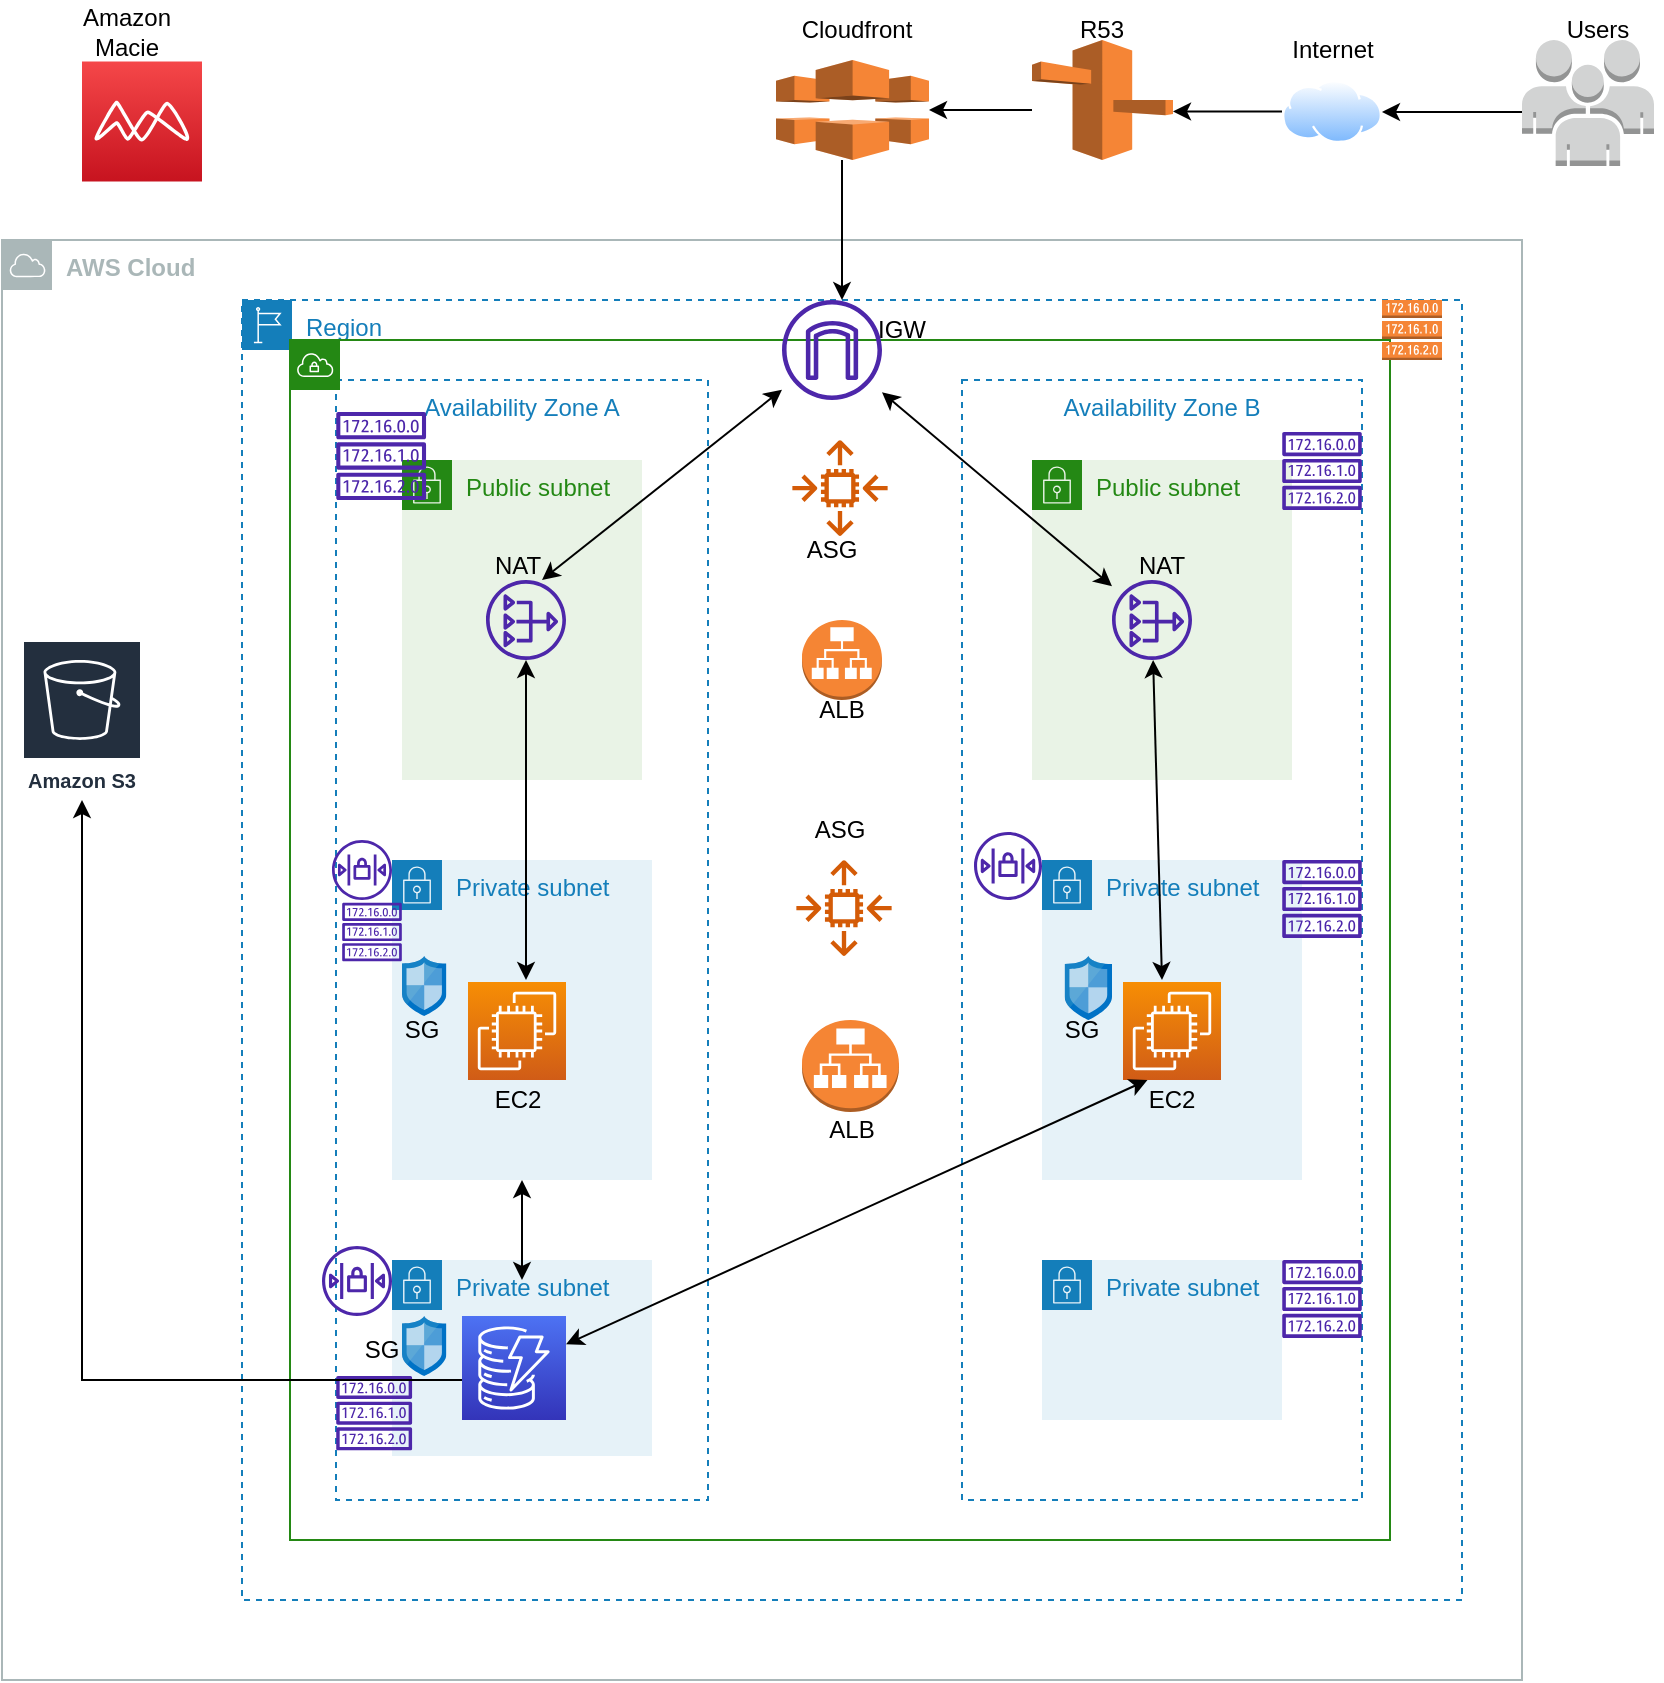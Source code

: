 <mxfile version="20.8.20" type="github">
  <diagram name="Page-1" id="u2mX1ZMJJqiqoen1atFR">
    <mxGraphModel dx="1050" dy="573" grid="1" gridSize="10" guides="1" tooltips="1" connect="1" arrows="1" fold="1" page="1" pageScale="1" pageWidth="850" pageHeight="1100" math="0" shadow="0">
      <root>
        <mxCell id="0" />
        <mxCell id="1" parent="0" />
        <mxCell id="ey4Ps0-o6KJW8vAUeC8F-2" value="AWS Cloud" style="sketch=0;outlineConnect=0;gradientColor=none;html=1;whiteSpace=wrap;fontSize=12;fontStyle=1;shape=mxgraph.aws4.group;grIcon=mxgraph.aws4.group_aws_cloud;strokeColor=#AAB7B8;fillColor=none;verticalAlign=top;align=left;spacingLeft=30;fontColor=#AAB7B8;dashed=0;" vertex="1" parent="1">
          <mxGeometry y="120" width="760" height="720" as="geometry" />
        </mxCell>
        <mxCell id="ey4Ps0-o6KJW8vAUeC8F-3" value="Region" style="points=[[0,0],[0.25,0],[0.5,0],[0.75,0],[1,0],[1,0.25],[1,0.5],[1,0.75],[1,1],[0.75,1],[0.5,1],[0.25,1],[0,1],[0,0.75],[0,0.5],[0,0.25]];outlineConnect=0;gradientColor=none;html=1;whiteSpace=wrap;fontSize=12;fontStyle=0;container=1;pointerEvents=0;collapsible=0;recursiveResize=0;shape=mxgraph.aws4.group;grIcon=mxgraph.aws4.group_region;strokeColor=#147EBA;fillColor=none;verticalAlign=top;align=left;spacingLeft=30;fontColor=#147EBA;dashed=1;" vertex="1" parent="1">
          <mxGeometry x="120" y="150" width="610" height="650" as="geometry" />
        </mxCell>
        <mxCell id="ey4Ps0-o6KJW8vAUeC8F-5" value="Availability Zone B" style="fillColor=none;strokeColor=#147EBA;dashed=1;verticalAlign=top;fontStyle=0;fontColor=#147EBA;" vertex="1" parent="ey4Ps0-o6KJW8vAUeC8F-3">
          <mxGeometry x="360" y="40" width="200" height="560" as="geometry" />
        </mxCell>
        <mxCell id="ey4Ps0-o6KJW8vAUeC8F-4" value="Availability Zone A" style="fillColor=none;strokeColor=#147EBA;dashed=1;verticalAlign=top;fontStyle=0;fontColor=#147EBA;" vertex="1" parent="ey4Ps0-o6KJW8vAUeC8F-3">
          <mxGeometry x="47" y="40" width="186" height="560" as="geometry" />
        </mxCell>
        <mxCell id="ey4Ps0-o6KJW8vAUeC8F-7" value="Public subnet" style="points=[[0,0],[0.25,0],[0.5,0],[0.75,0],[1,0],[1,0.25],[1,0.5],[1,0.75],[1,1],[0.75,1],[0.5,1],[0.25,1],[0,1],[0,0.75],[0,0.5],[0,0.25]];outlineConnect=0;gradientColor=none;html=1;whiteSpace=wrap;fontSize=12;fontStyle=0;container=1;pointerEvents=0;collapsible=0;recursiveResize=0;shape=mxgraph.aws4.group;grIcon=mxgraph.aws4.group_security_group;grStroke=0;strokeColor=#248814;fillColor=#E9F3E6;verticalAlign=top;align=left;spacingLeft=30;fontColor=#248814;dashed=0;" vertex="1" parent="ey4Ps0-o6KJW8vAUeC8F-3">
          <mxGeometry x="80" y="80" width="120" height="160" as="geometry" />
        </mxCell>
        <mxCell id="ey4Ps0-o6KJW8vAUeC8F-27" value="" style="sketch=0;outlineConnect=0;fontColor=#232F3E;gradientColor=none;fillColor=#4D27AA;strokeColor=none;dashed=0;verticalLabelPosition=bottom;verticalAlign=top;align=center;html=1;fontSize=12;fontStyle=0;aspect=fixed;pointerEvents=1;shape=mxgraph.aws4.nat_gateway;" vertex="1" parent="ey4Ps0-o6KJW8vAUeC8F-7">
          <mxGeometry x="42" y="60" width="40" height="40" as="geometry" />
        </mxCell>
        <mxCell id="ey4Ps0-o6KJW8vAUeC8F-36" value="" style="endArrow=classic;startArrow=classic;html=1;rounded=0;" edge="1" parent="ey4Ps0-o6KJW8vAUeC8F-7" target="ey4Ps0-o6KJW8vAUeC8F-18">
          <mxGeometry width="50" height="50" relative="1" as="geometry">
            <mxPoint x="70" y="60" as="sourcePoint" />
            <mxPoint x="120" y="10" as="targetPoint" />
          </mxGeometry>
        </mxCell>
        <mxCell id="ey4Ps0-o6KJW8vAUeC8F-9" value="Public subnet" style="points=[[0,0],[0.25,0],[0.5,0],[0.75,0],[1,0],[1,0.25],[1,0.5],[1,0.75],[1,1],[0.75,1],[0.5,1],[0.25,1],[0,1],[0,0.75],[0,0.5],[0,0.25]];outlineConnect=0;gradientColor=none;html=1;whiteSpace=wrap;fontSize=12;fontStyle=0;container=1;pointerEvents=0;collapsible=0;recursiveResize=0;shape=mxgraph.aws4.group;grIcon=mxgraph.aws4.group_security_group;grStroke=0;strokeColor=#248814;fillColor=#E9F3E6;verticalAlign=top;align=left;spacingLeft=30;fontColor=#248814;dashed=0;" vertex="1" parent="ey4Ps0-o6KJW8vAUeC8F-3">
          <mxGeometry x="395" y="80" width="130" height="160" as="geometry" />
        </mxCell>
        <mxCell id="ey4Ps0-o6KJW8vAUeC8F-10" value="Private subnet" style="points=[[0,0],[0.25,0],[0.5,0],[0.75,0],[1,0],[1,0.25],[1,0.5],[1,0.75],[1,1],[0.75,1],[0.5,1],[0.25,1],[0,1],[0,0.75],[0,0.5],[0,0.25]];outlineConnect=0;gradientColor=none;html=1;whiteSpace=wrap;fontSize=12;fontStyle=0;container=1;pointerEvents=0;collapsible=0;recursiveResize=0;shape=mxgraph.aws4.group;grIcon=mxgraph.aws4.group_security_group;grStroke=0;strokeColor=#147EBA;fillColor=#E6F2F8;verticalAlign=top;align=left;spacingLeft=30;fontColor=#147EBA;dashed=0;" vertex="1" parent="ey4Ps0-o6KJW8vAUeC8F-3">
          <mxGeometry x="75" y="280" width="130" height="160" as="geometry" />
        </mxCell>
        <mxCell id="ey4Ps0-o6KJW8vAUeC8F-11" value="Private subnet" style="points=[[0,0],[0.25,0],[0.5,0],[0.75,0],[1,0],[1,0.25],[1,0.5],[1,0.75],[1,1],[0.75,1],[0.5,1],[0.25,1],[0,1],[0,0.75],[0,0.5],[0,0.25]];outlineConnect=0;gradientColor=none;html=1;whiteSpace=wrap;fontSize=12;fontStyle=0;container=1;pointerEvents=0;collapsible=0;recursiveResize=0;shape=mxgraph.aws4.group;grIcon=mxgraph.aws4.group_security_group;grStroke=0;strokeColor=#147EBA;fillColor=#E6F2F8;verticalAlign=top;align=left;spacingLeft=30;fontColor=#147EBA;dashed=0;" vertex="1" parent="ey4Ps0-o6KJW8vAUeC8F-3">
          <mxGeometry x="400" y="280" width="130" height="160" as="geometry" />
        </mxCell>
        <mxCell id="ey4Ps0-o6KJW8vAUeC8F-12" value="Private subnet" style="points=[[0,0],[0.25,0],[0.5,0],[0.75,0],[1,0],[1,0.25],[1,0.5],[1,0.75],[1,1],[0.75,1],[0.5,1],[0.25,1],[0,1],[0,0.75],[0,0.5],[0,0.25]];outlineConnect=0;gradientColor=none;html=1;whiteSpace=wrap;fontSize=12;fontStyle=0;container=1;pointerEvents=0;collapsible=0;recursiveResize=0;shape=mxgraph.aws4.group;grIcon=mxgraph.aws4.group_security_group;grStroke=0;strokeColor=#147EBA;fillColor=#E6F2F8;verticalAlign=top;align=left;spacingLeft=30;fontColor=#147EBA;dashed=0;" vertex="1" parent="ey4Ps0-o6KJW8vAUeC8F-3">
          <mxGeometry x="75" y="480" width="130" height="98" as="geometry" />
        </mxCell>
        <mxCell id="ey4Ps0-o6KJW8vAUeC8F-13" value="Private subnet" style="points=[[0,0],[0.25,0],[0.5,0],[0.75,0],[1,0],[1,0.25],[1,0.5],[1,0.75],[1,1],[0.75,1],[0.5,1],[0.25,1],[0,1],[0,0.75],[0,0.5],[0,0.25]];outlineConnect=0;gradientColor=none;html=1;whiteSpace=wrap;fontSize=12;fontStyle=0;container=1;pointerEvents=0;collapsible=0;recursiveResize=0;shape=mxgraph.aws4.group;grIcon=mxgraph.aws4.group_security_group;grStroke=0;strokeColor=#147EBA;fillColor=#E6F2F8;verticalAlign=top;align=left;spacingLeft=30;fontColor=#147EBA;dashed=0;" vertex="1" parent="ey4Ps0-o6KJW8vAUeC8F-3">
          <mxGeometry x="400" y="480" width="120" height="80" as="geometry" />
        </mxCell>
        <mxCell id="ey4Ps0-o6KJW8vAUeC8F-25" value="" style="sketch=0;outlineConnect=0;fontColor=#232F3E;gradientColor=none;fillColor=#D45B07;strokeColor=none;dashed=0;verticalLabelPosition=bottom;verticalAlign=top;align=center;html=1;fontSize=12;fontStyle=0;aspect=fixed;pointerEvents=1;shape=mxgraph.aws4.auto_scaling2;" vertex="1" parent="ey4Ps0-o6KJW8vAUeC8F-3">
          <mxGeometry x="275" y="70" width="48" height="48" as="geometry" />
        </mxCell>
        <mxCell id="ey4Ps0-o6KJW8vAUeC8F-26" value="" style="sketch=0;outlineConnect=0;fontColor=#232F3E;gradientColor=none;fillColor=#D45B07;strokeColor=none;dashed=0;verticalLabelPosition=bottom;verticalAlign=top;align=center;html=1;fontSize=12;fontStyle=0;aspect=fixed;pointerEvents=1;shape=mxgraph.aws4.auto_scaling2;" vertex="1" parent="ey4Ps0-o6KJW8vAUeC8F-3">
          <mxGeometry x="277" y="280" width="48" height="48" as="geometry" />
        </mxCell>
        <mxCell id="ey4Ps0-o6KJW8vAUeC8F-28" value="" style="sketch=0;outlineConnect=0;fontColor=#232F3E;gradientColor=none;fillColor=#4D27AA;strokeColor=none;dashed=0;verticalLabelPosition=bottom;verticalAlign=top;align=center;html=1;fontSize=12;fontStyle=0;aspect=fixed;pointerEvents=1;shape=mxgraph.aws4.nat_gateway;" vertex="1" parent="ey4Ps0-o6KJW8vAUeC8F-3">
          <mxGeometry x="435" y="140" width="40" height="40" as="geometry" />
        </mxCell>
        <mxCell id="ey4Ps0-o6KJW8vAUeC8F-29" value="" style="sketch=0;points=[[0,0,0],[0.25,0,0],[0.5,0,0],[0.75,0,0],[1,0,0],[0,1,0],[0.25,1,0],[0.5,1,0],[0.75,1,0],[1,1,0],[0,0.25,0],[0,0.5,0],[0,0.75,0],[1,0.25,0],[1,0.5,0],[1,0.75,0]];outlineConnect=0;fontColor=#232F3E;gradientColor=#F78E04;gradientDirection=north;fillColor=#D05C17;strokeColor=#ffffff;dashed=0;verticalLabelPosition=bottom;verticalAlign=top;align=center;html=1;fontSize=12;fontStyle=0;aspect=fixed;shape=mxgraph.aws4.resourceIcon;resIcon=mxgraph.aws4.ec2;" vertex="1" parent="ey4Ps0-o6KJW8vAUeC8F-3">
          <mxGeometry x="113" y="341" width="49" height="49" as="geometry" />
        </mxCell>
        <mxCell id="ey4Ps0-o6KJW8vAUeC8F-30" value="" style="sketch=0;points=[[0,0,0],[0.25,0,0],[0.5,0,0],[0.75,0,0],[1,0,0],[0,1,0],[0.25,1,0],[0.5,1,0],[0.75,1,0],[1,1,0],[0,0.25,0],[0,0.5,0],[0,0.75,0],[1,0.25,0],[1,0.5,0],[1,0.75,0]];outlineConnect=0;fontColor=#232F3E;gradientColor=#F78E04;gradientDirection=north;fillColor=#D05C17;strokeColor=#ffffff;dashed=0;verticalLabelPosition=bottom;verticalAlign=top;align=center;html=1;fontSize=12;fontStyle=0;aspect=fixed;shape=mxgraph.aws4.resourceIcon;resIcon=mxgraph.aws4.ec2;" vertex="1" parent="ey4Ps0-o6KJW8vAUeC8F-3">
          <mxGeometry x="440.5" y="341" width="49" height="49" as="geometry" />
        </mxCell>
        <mxCell id="ey4Ps0-o6KJW8vAUeC8F-31" value="" style="sketch=0;points=[[0,0,0],[0.25,0,0],[0.5,0,0],[0.75,0,0],[1,0,0],[0,1,0],[0.25,1,0],[0.5,1,0],[0.75,1,0],[1,1,0],[0,0.25,0],[0,0.5,0],[0,0.75,0],[1,0.25,0],[1,0.5,0],[1,0.75,0]];outlineConnect=0;fontColor=#232F3E;gradientColor=#4D72F3;gradientDirection=north;fillColor=#3334B9;strokeColor=#ffffff;dashed=0;verticalLabelPosition=bottom;verticalAlign=top;align=center;html=1;fontSize=12;fontStyle=0;aspect=fixed;shape=mxgraph.aws4.resourceIcon;resIcon=mxgraph.aws4.dynamodb;" vertex="1" parent="ey4Ps0-o6KJW8vAUeC8F-3">
          <mxGeometry x="110" y="508" width="52" height="52" as="geometry" />
        </mxCell>
        <mxCell id="ey4Ps0-o6KJW8vAUeC8F-38" value="" style="endArrow=classic;startArrow=classic;html=1;rounded=0;" edge="1" parent="ey4Ps0-o6KJW8vAUeC8F-3" target="ey4Ps0-o6KJW8vAUeC8F-27">
          <mxGeometry width="50" height="50" relative="1" as="geometry">
            <mxPoint x="142" y="340" as="sourcePoint" />
            <mxPoint x="150" y="210" as="targetPoint" />
          </mxGeometry>
        </mxCell>
        <mxCell id="ey4Ps0-o6KJW8vAUeC8F-39" value="" style="endArrow=classic;startArrow=classic;html=1;rounded=0;" edge="1" parent="ey4Ps0-o6KJW8vAUeC8F-3" target="ey4Ps0-o6KJW8vAUeC8F-28">
          <mxGeometry width="50" height="50" relative="1" as="geometry">
            <mxPoint x="460" y="340" as="sourcePoint" />
            <mxPoint x="330" y="120" as="targetPoint" />
          </mxGeometry>
        </mxCell>
        <mxCell id="ey4Ps0-o6KJW8vAUeC8F-40" value="" style="endArrow=classic;startArrow=classic;html=1;rounded=0;entryX=0.25;entryY=1;entryDx=0;entryDy=0;entryPerimeter=0;" edge="1" parent="ey4Ps0-o6KJW8vAUeC8F-3" source="ey4Ps0-o6KJW8vAUeC8F-31" target="ey4Ps0-o6KJW8vAUeC8F-30">
          <mxGeometry width="50" height="50" relative="1" as="geometry">
            <mxPoint x="280" y="370" as="sourcePoint" />
            <mxPoint x="330" y="320" as="targetPoint" />
          </mxGeometry>
        </mxCell>
        <mxCell id="ey4Ps0-o6KJW8vAUeC8F-43" value="" style="outlineConnect=0;dashed=0;verticalLabelPosition=bottom;verticalAlign=top;align=center;html=1;shape=mxgraph.aws3.application_load_balancer;fillColor=#F58534;gradientColor=none;" vertex="1" parent="ey4Ps0-o6KJW8vAUeC8F-3">
          <mxGeometry x="280" y="360" width="48.5" height="46" as="geometry" />
        </mxCell>
        <mxCell id="ey4Ps0-o6KJW8vAUeC8F-44" value="" style="outlineConnect=0;dashed=0;verticalLabelPosition=bottom;verticalAlign=top;align=center;html=1;shape=mxgraph.aws3.application_load_balancer;fillColor=#F58534;gradientColor=none;" vertex="1" parent="ey4Ps0-o6KJW8vAUeC8F-3">
          <mxGeometry x="280" y="160" width="40" height="40" as="geometry" />
        </mxCell>
        <mxCell id="ey4Ps0-o6KJW8vAUeC8F-46" value="" style="endArrow=classic;startArrow=classic;html=1;rounded=0;entryX=0.5;entryY=1;entryDx=0;entryDy=0;" edge="1" parent="ey4Ps0-o6KJW8vAUeC8F-3" target="ey4Ps0-o6KJW8vAUeC8F-10">
          <mxGeometry width="50" height="50" relative="1" as="geometry">
            <mxPoint x="140" y="490" as="sourcePoint" />
            <mxPoint x="162" y="440" as="targetPoint" />
            <Array as="points" />
          </mxGeometry>
        </mxCell>
        <mxCell id="ey4Ps0-o6KJW8vAUeC8F-48" value="" style="sketch=0;aspect=fixed;html=1;points=[];align=center;image;fontSize=12;image=img/lib/mscae/Network_Security_Groups_Classic.svg;" vertex="1" parent="ey4Ps0-o6KJW8vAUeC8F-3">
          <mxGeometry x="411.32" y="328" width="23.68" height="32" as="geometry" />
        </mxCell>
        <mxCell id="ey4Ps0-o6KJW8vAUeC8F-47" value="" style="sketch=0;aspect=fixed;html=1;points=[];align=center;image;fontSize=12;image=img/lib/mscae/Network_Security_Groups_Classic.svg;" vertex="1" parent="ey4Ps0-o6KJW8vAUeC8F-3">
          <mxGeometry x="80" y="328" width="22.2" height="30" as="geometry" />
        </mxCell>
        <mxCell id="ey4Ps0-o6KJW8vAUeC8F-49" value="" style="sketch=0;aspect=fixed;html=1;points=[];align=center;image;fontSize=12;image=img/lib/mscae/Network_Security_Groups_Classic.svg;" vertex="1" parent="ey4Ps0-o6KJW8vAUeC8F-3">
          <mxGeometry x="80" y="508" width="22.2" height="30" as="geometry" />
        </mxCell>
        <mxCell id="ey4Ps0-o6KJW8vAUeC8F-55" value="" style="sketch=0;outlineConnect=0;fontColor=#232F3E;gradientColor=none;fillColor=#4D27AA;strokeColor=none;dashed=0;verticalLabelPosition=bottom;verticalAlign=top;align=center;html=1;fontSize=12;fontStyle=1;aspect=fixed;pointerEvents=1;shape=mxgraph.aws4.network_access_control_list;" vertex="1" parent="ey4Ps0-o6KJW8vAUeC8F-3">
          <mxGeometry x="40" y="473" width="35" height="35" as="geometry" />
        </mxCell>
        <mxCell id="ey4Ps0-o6KJW8vAUeC8F-56" value="" style="sketch=0;outlineConnect=0;fontColor=#232F3E;gradientColor=none;fillColor=#4D27AA;strokeColor=none;dashed=0;verticalLabelPosition=bottom;verticalAlign=top;align=center;html=1;fontSize=12;fontStyle=0;aspect=fixed;pointerEvents=1;shape=mxgraph.aws4.network_access_control_list;" vertex="1" parent="ey4Ps0-o6KJW8vAUeC8F-3">
          <mxGeometry x="45" y="270" width="30" height="30" as="geometry" />
        </mxCell>
        <mxCell id="ey4Ps0-o6KJW8vAUeC8F-57" value="" style="sketch=0;outlineConnect=0;fontColor=#232F3E;gradientColor=none;fillColor=#4D27AA;strokeColor=none;dashed=0;verticalLabelPosition=bottom;verticalAlign=top;align=center;html=1;fontSize=12;fontStyle=0;aspect=fixed;pointerEvents=1;shape=mxgraph.aws4.network_access_control_list;" vertex="1" parent="ey4Ps0-o6KJW8vAUeC8F-3">
          <mxGeometry x="366" y="266" width="34" height="34" as="geometry" />
        </mxCell>
        <mxCell id="ey4Ps0-o6KJW8vAUeC8F-58" value="" style="points=[[0,0],[0.25,0],[0.5,0],[0.75,0],[1,0],[1,0.25],[1,0.5],[1,0.75],[1,1],[0.75,1],[0.5,1],[0.25,1],[0,1],[0,0.75],[0,0.5],[0,0.25]];outlineConnect=0;gradientColor=none;html=1;whiteSpace=wrap;fontSize=12;fontStyle=0;container=1;pointerEvents=0;collapsible=0;recursiveResize=0;shape=mxgraph.aws4.group;grIcon=mxgraph.aws4.group_vpc;strokeColor=#248814;fillColor=none;verticalAlign=top;align=left;spacingLeft=30;fontColor=#AAB7B8;dashed=0;" vertex="1" parent="ey4Ps0-o6KJW8vAUeC8F-3">
          <mxGeometry x="24" y="20" width="550" height="600" as="geometry" />
        </mxCell>
        <mxCell id="ey4Ps0-o6KJW8vAUeC8F-18" value="" style="sketch=0;outlineConnect=0;fontColor=#232F3E;gradientColor=none;fillColor=#4D27AA;strokeColor=none;dashed=0;verticalLabelPosition=bottom;verticalAlign=top;align=center;html=1;fontSize=12;fontStyle=0;aspect=fixed;pointerEvents=1;shape=mxgraph.aws4.internet_gateway;" vertex="1" parent="ey4Ps0-o6KJW8vAUeC8F-58">
          <mxGeometry x="246" y="-20" width="50" height="50" as="geometry" />
        </mxCell>
        <mxCell id="ey4Ps0-o6KJW8vAUeC8F-70" value="NAT" style="text;html=1;strokeColor=none;fillColor=none;align=center;verticalAlign=middle;whiteSpace=wrap;rounded=0;" vertex="1" parent="ey4Ps0-o6KJW8vAUeC8F-58">
          <mxGeometry x="83.5" y="98" width="60" height="30" as="geometry" />
        </mxCell>
        <mxCell id="ey4Ps0-o6KJW8vAUeC8F-72" value="EC2" style="text;html=1;strokeColor=none;fillColor=none;align=center;verticalAlign=middle;whiteSpace=wrap;rounded=0;" vertex="1" parent="ey4Ps0-o6KJW8vAUeC8F-58">
          <mxGeometry x="83.5" y="365" width="60" height="30" as="geometry" />
        </mxCell>
        <mxCell id="ey4Ps0-o6KJW8vAUeC8F-74" value="SG" style="text;html=1;strokeColor=none;fillColor=none;align=center;verticalAlign=middle;whiteSpace=wrap;rounded=0;" vertex="1" parent="ey4Ps0-o6KJW8vAUeC8F-58">
          <mxGeometry x="366" y="330" width="60" height="30" as="geometry" />
        </mxCell>
        <mxCell id="ey4Ps0-o6KJW8vAUeC8F-75" value="SG" style="text;html=1;strokeColor=none;fillColor=none;align=center;verticalAlign=middle;whiteSpace=wrap;rounded=0;" vertex="1" parent="ey4Ps0-o6KJW8vAUeC8F-58">
          <mxGeometry x="36" y="330" width="60" height="30" as="geometry" />
        </mxCell>
        <mxCell id="ey4Ps0-o6KJW8vAUeC8F-76" value="SG" style="text;html=1;strokeColor=none;fillColor=none;align=center;verticalAlign=middle;whiteSpace=wrap;rounded=0;" vertex="1" parent="ey4Ps0-o6KJW8vAUeC8F-58">
          <mxGeometry x="16" y="490" width="60" height="30" as="geometry" />
        </mxCell>
        <mxCell id="ey4Ps0-o6KJW8vAUeC8F-77" value="ALB" style="text;html=1;strokeColor=none;fillColor=none;align=center;verticalAlign=middle;whiteSpace=wrap;rounded=0;" vertex="1" parent="ey4Ps0-o6KJW8vAUeC8F-58">
          <mxGeometry x="251" y="380" width="60" height="30" as="geometry" />
        </mxCell>
        <mxCell id="ey4Ps0-o6KJW8vAUeC8F-78" value="ALB" style="text;html=1;strokeColor=none;fillColor=none;align=center;verticalAlign=middle;whiteSpace=wrap;rounded=0;" vertex="1" parent="ey4Ps0-o6KJW8vAUeC8F-58">
          <mxGeometry x="246" y="170" width="60" height="30" as="geometry" />
        </mxCell>
        <mxCell id="ey4Ps0-o6KJW8vAUeC8F-80" value="ASG" style="text;html=1;strokeColor=none;fillColor=none;align=center;verticalAlign=middle;whiteSpace=wrap;rounded=0;" vertex="1" parent="ey4Ps0-o6KJW8vAUeC8F-58">
          <mxGeometry x="245" y="230" width="60" height="30" as="geometry" />
        </mxCell>
        <mxCell id="ey4Ps0-o6KJW8vAUeC8F-81" value="ASG" style="text;html=1;strokeColor=none;fillColor=none;align=center;verticalAlign=middle;whiteSpace=wrap;rounded=0;" vertex="1" parent="ey4Ps0-o6KJW8vAUeC8F-58">
          <mxGeometry x="241" y="90" width="60" height="30" as="geometry" />
        </mxCell>
        <mxCell id="ey4Ps0-o6KJW8vAUeC8F-82" value="" style="sketch=0;outlineConnect=0;fontColor=#232F3E;gradientColor=none;fillColor=#4D27AA;strokeColor=none;dashed=0;verticalLabelPosition=bottom;verticalAlign=top;align=center;html=1;fontSize=12;fontStyle=0;aspect=fixed;pointerEvents=1;shape=mxgraph.aws4.route_table;" vertex="1" parent="ey4Ps0-o6KJW8vAUeC8F-58">
          <mxGeometry x="23" y="36" width="45.16" height="44" as="geometry" />
        </mxCell>
        <mxCell id="ey4Ps0-o6KJW8vAUeC8F-37" value="" style="endArrow=classic;startArrow=classic;html=1;rounded=0;" edge="1" parent="ey4Ps0-o6KJW8vAUeC8F-3" source="ey4Ps0-o6KJW8vAUeC8F-28" target="ey4Ps0-o6KJW8vAUeC8F-18">
          <mxGeometry width="50" height="50" relative="1" as="geometry">
            <mxPoint x="280" y="180" as="sourcePoint" />
            <mxPoint x="330" y="130" as="targetPoint" />
          </mxGeometry>
        </mxCell>
        <mxCell id="ey4Ps0-o6KJW8vAUeC8F-71" value="NAT" style="text;html=1;strokeColor=none;fillColor=none;align=center;verticalAlign=middle;whiteSpace=wrap;rounded=0;" vertex="1" parent="ey4Ps0-o6KJW8vAUeC8F-3">
          <mxGeometry x="429.5" y="118" width="60" height="30" as="geometry" />
        </mxCell>
        <mxCell id="ey4Ps0-o6KJW8vAUeC8F-73" value="EC2" style="text;html=1;strokeColor=none;fillColor=none;align=center;verticalAlign=middle;whiteSpace=wrap;rounded=0;" vertex="1" parent="ey4Ps0-o6KJW8vAUeC8F-3">
          <mxGeometry x="435" y="385" width="60" height="30" as="geometry" />
        </mxCell>
        <mxCell id="ey4Ps0-o6KJW8vAUeC8F-83" value="" style="sketch=0;outlineConnect=0;fontColor=#232F3E;gradientColor=none;fillColor=#4D27AA;strokeColor=none;dashed=0;verticalLabelPosition=bottom;verticalAlign=top;align=center;html=1;fontSize=12;fontStyle=0;aspect=fixed;pointerEvents=1;shape=mxgraph.aws4.route_table;" vertex="1" parent="ey4Ps0-o6KJW8vAUeC8F-3">
          <mxGeometry x="50" y="301.41" width="30" height="29.23" as="geometry" />
        </mxCell>
        <mxCell id="ey4Ps0-o6KJW8vAUeC8F-84" value="" style="sketch=0;outlineConnect=0;fontColor=#232F3E;gradientColor=none;fillColor=#4D27AA;strokeColor=none;dashed=0;verticalLabelPosition=bottom;verticalAlign=top;align=center;html=1;fontSize=12;fontStyle=0;aspect=fixed;pointerEvents=1;shape=mxgraph.aws4.route_table;" vertex="1" parent="ey4Ps0-o6KJW8vAUeC8F-3">
          <mxGeometry x="47" y="538" width="38.16" height="37.18" as="geometry" />
        </mxCell>
        <mxCell id="ey4Ps0-o6KJW8vAUeC8F-85" value="" style="sketch=0;outlineConnect=0;fontColor=#232F3E;gradientColor=none;fillColor=#4D27AA;strokeColor=none;dashed=0;verticalLabelPosition=bottom;verticalAlign=top;align=center;html=1;fontSize=12;fontStyle=0;aspect=fixed;pointerEvents=1;shape=mxgraph.aws4.route_table;" vertex="1" parent="ey4Ps0-o6KJW8vAUeC8F-3">
          <mxGeometry x="520" y="66" width="40" height="38.97" as="geometry" />
        </mxCell>
        <mxCell id="ey4Ps0-o6KJW8vAUeC8F-86" value="" style="sketch=0;outlineConnect=0;fontColor=#232F3E;gradientColor=none;fillColor=#4D27AA;strokeColor=none;dashed=0;verticalLabelPosition=bottom;verticalAlign=top;align=center;html=1;fontSize=12;fontStyle=0;aspect=fixed;pointerEvents=1;shape=mxgraph.aws4.route_table;" vertex="1" parent="ey4Ps0-o6KJW8vAUeC8F-3">
          <mxGeometry x="520" y="280" width="40" height="38.97" as="geometry" />
        </mxCell>
        <mxCell id="ey4Ps0-o6KJW8vAUeC8F-87" value="" style="sketch=0;outlineConnect=0;fontColor=#232F3E;gradientColor=none;fillColor=#4D27AA;strokeColor=none;dashed=0;verticalLabelPosition=bottom;verticalAlign=top;align=center;html=1;fontSize=12;fontStyle=0;aspect=fixed;pointerEvents=1;shape=mxgraph.aws4.route_table;" vertex="1" parent="ey4Ps0-o6KJW8vAUeC8F-3">
          <mxGeometry x="520" y="480" width="40" height="38.97" as="geometry" />
        </mxCell>
        <mxCell id="ey4Ps0-o6KJW8vAUeC8F-88" value="IGW" style="text;html=1;strokeColor=none;fillColor=none;align=center;verticalAlign=middle;whiteSpace=wrap;rounded=0;" vertex="1" parent="ey4Ps0-o6KJW8vAUeC8F-3">
          <mxGeometry x="300" width="60" height="30" as="geometry" />
        </mxCell>
        <mxCell id="ey4Ps0-o6KJW8vAUeC8F-19" value="" style="edgeStyle=orthogonalEdgeStyle;rounded=0;orthogonalLoop=1;jettySize=auto;html=1;" edge="1" parent="1" source="ey4Ps0-o6KJW8vAUeC8F-14" target="ey4Ps0-o6KJW8vAUeC8F-15">
          <mxGeometry relative="1" as="geometry">
            <Array as="points">
              <mxPoint x="740" y="56" />
              <mxPoint x="740" y="56" />
            </Array>
          </mxGeometry>
        </mxCell>
        <mxCell id="ey4Ps0-o6KJW8vAUeC8F-14" value="" style="outlineConnect=0;dashed=0;verticalLabelPosition=bottom;verticalAlign=top;align=center;html=1;shape=mxgraph.aws3.users;fillColor=#D2D3D3;gradientColor=none;" vertex="1" parent="1">
          <mxGeometry x="760" y="20" width="66" height="63" as="geometry" />
        </mxCell>
        <mxCell id="ey4Ps0-o6KJW8vAUeC8F-20" value="" style="edgeStyle=orthogonalEdgeStyle;rounded=0;orthogonalLoop=1;jettySize=auto;html=1;" edge="1" parent="1" source="ey4Ps0-o6KJW8vAUeC8F-15" target="ey4Ps0-o6KJW8vAUeC8F-16">
          <mxGeometry relative="1" as="geometry">
            <Array as="points">
              <mxPoint x="600" y="56" />
              <mxPoint x="600" y="56" />
            </Array>
          </mxGeometry>
        </mxCell>
        <mxCell id="ey4Ps0-o6KJW8vAUeC8F-15" value="" style="aspect=fixed;perimeter=ellipsePerimeter;html=1;align=center;shadow=0;dashed=0;spacingTop=3;image;image=img/lib/active_directory/internet_cloud.svg;" vertex="1" parent="1">
          <mxGeometry x="640" y="40" width="50" height="31.5" as="geometry" />
        </mxCell>
        <mxCell id="ey4Ps0-o6KJW8vAUeC8F-21" value="" style="edgeStyle=orthogonalEdgeStyle;rounded=0;orthogonalLoop=1;jettySize=auto;html=1;" edge="1" parent="1" source="ey4Ps0-o6KJW8vAUeC8F-16" target="ey4Ps0-o6KJW8vAUeC8F-17">
          <mxGeometry relative="1" as="geometry">
            <Array as="points">
              <mxPoint x="510" y="55" />
              <mxPoint x="510" y="55" />
            </Array>
          </mxGeometry>
        </mxCell>
        <mxCell id="ey4Ps0-o6KJW8vAUeC8F-16" value="" style="outlineConnect=0;dashed=0;verticalLabelPosition=bottom;verticalAlign=top;align=center;html=1;shape=mxgraph.aws3.route_53;fillColor=#F58536;gradientColor=none;" vertex="1" parent="1">
          <mxGeometry x="515" y="20" width="70.5" height="60" as="geometry" />
        </mxCell>
        <mxCell id="ey4Ps0-o6KJW8vAUeC8F-23" value="" style="edgeStyle=orthogonalEdgeStyle;rounded=0;orthogonalLoop=1;jettySize=auto;html=1;" edge="1" parent="1" source="ey4Ps0-o6KJW8vAUeC8F-17" target="ey4Ps0-o6KJW8vAUeC8F-18">
          <mxGeometry relative="1" as="geometry">
            <Array as="points">
              <mxPoint x="420" y="90" />
              <mxPoint x="420" y="90" />
            </Array>
          </mxGeometry>
        </mxCell>
        <mxCell id="ey4Ps0-o6KJW8vAUeC8F-17" value="" style="outlineConnect=0;dashed=0;verticalLabelPosition=bottom;verticalAlign=top;align=center;html=1;shape=mxgraph.aws3.cloudfront;fillColor=#F58536;gradientColor=none;" vertex="1" parent="1">
          <mxGeometry x="387" y="30" width="76.5" height="50" as="geometry" />
        </mxCell>
        <mxCell id="ey4Ps0-o6KJW8vAUeC8F-32" value="" style="sketch=0;points=[[0,0,0],[0.25,0,0],[0.5,0,0],[0.75,0,0],[1,0,0],[0,1,0],[0.25,1,0],[0.5,1,0],[0.75,1,0],[1,1,0],[0,0.25,0],[0,0.5,0],[0,0.75,0],[1,0.25,0],[1,0.5,0],[1,0.75,0]];outlineConnect=0;fontColor=#232F3E;gradientColor=#F54749;gradientDirection=north;fillColor=#C7131F;strokeColor=#ffffff;dashed=0;verticalLabelPosition=bottom;verticalAlign=top;align=center;html=1;fontSize=12;fontStyle=0;aspect=fixed;shape=mxgraph.aws4.resourceIcon;resIcon=mxgraph.aws4.macie;" vertex="1" parent="1">
          <mxGeometry x="40" y="30.75" width="60" height="60" as="geometry" />
        </mxCell>
        <mxCell id="ey4Ps0-o6KJW8vAUeC8F-33" value="Amazon S3" style="sketch=0;outlineConnect=0;fontColor=#232F3E;gradientColor=none;strokeColor=#ffffff;fillColor=#232F3E;dashed=0;verticalLabelPosition=middle;verticalAlign=bottom;align=center;html=1;whiteSpace=wrap;fontSize=10;fontStyle=1;spacing=3;shape=mxgraph.aws4.productIcon;prIcon=mxgraph.aws4.s3;" vertex="1" parent="1">
          <mxGeometry x="10" y="320" width="60" height="80" as="geometry" />
        </mxCell>
        <mxCell id="ey4Ps0-o6KJW8vAUeC8F-35" value="" style="endArrow=classic;html=1;rounded=0;exitX=0;exitY=0.615;exitDx=0;exitDy=0;exitPerimeter=0;" edge="1" parent="1" source="ey4Ps0-o6KJW8vAUeC8F-31" target="ey4Ps0-o6KJW8vAUeC8F-33">
          <mxGeometry width="50" height="50" relative="1" as="geometry">
            <mxPoint x="220" y="704" as="sourcePoint" />
            <mxPoint x="50" y="670" as="targetPoint" />
            <Array as="points">
              <mxPoint x="40" y="690" />
            </Array>
          </mxGeometry>
        </mxCell>
        <mxCell id="ey4Ps0-o6KJW8vAUeC8F-60" value="" style="outlineConnect=0;dashed=0;verticalLabelPosition=bottom;verticalAlign=top;align=center;html=1;shape=mxgraph.aws3.route_table;fillColor=#F58536;gradientColor=none;" vertex="1" parent="1">
          <mxGeometry x="690" y="150" width="30" height="30" as="geometry" />
        </mxCell>
        <mxCell id="ey4Ps0-o6KJW8vAUeC8F-62" value="Cloudfront" style="text;html=1;strokeColor=none;fillColor=none;align=center;verticalAlign=middle;whiteSpace=wrap;rounded=0;" vertex="1" parent="1">
          <mxGeometry x="395.25" width="64.75" height="30" as="geometry" />
        </mxCell>
        <mxCell id="ey4Ps0-o6KJW8vAUeC8F-63" value="R53" style="text;html=1;strokeColor=none;fillColor=none;align=center;verticalAlign=middle;whiteSpace=wrap;rounded=0;" vertex="1" parent="1">
          <mxGeometry x="520" width="60" height="30" as="geometry" />
        </mxCell>
        <mxCell id="ey4Ps0-o6KJW8vAUeC8F-64" value="Internet" style="text;html=1;strokeColor=none;fillColor=none;align=center;verticalAlign=middle;whiteSpace=wrap;rounded=0;" vertex="1" parent="1">
          <mxGeometry x="632.5" y="10" width="65" height="30" as="geometry" />
        </mxCell>
        <mxCell id="ey4Ps0-o6KJW8vAUeC8F-65" value="Users" style="text;html=1;strokeColor=none;fillColor=none;align=center;verticalAlign=middle;whiteSpace=wrap;rounded=0;" vertex="1" parent="1">
          <mxGeometry x="766" width="64" height="30" as="geometry" />
        </mxCell>
        <mxCell id="ey4Ps0-o6KJW8vAUeC8F-66" value="Amazon Macie" style="text;html=1;strokeColor=none;fillColor=none;align=center;verticalAlign=middle;whiteSpace=wrap;rounded=0;" vertex="1" parent="1">
          <mxGeometry x="35" y="0.75" width="55" height="30" as="geometry" />
        </mxCell>
      </root>
    </mxGraphModel>
  </diagram>
</mxfile>
